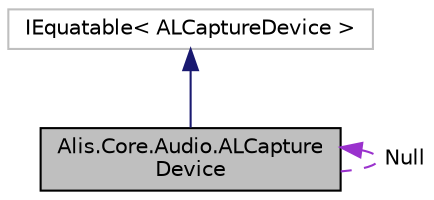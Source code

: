 digraph "Alis.Core.Audio.ALCaptureDevice"
{
 // LATEX_PDF_SIZE
  edge [fontname="Helvetica",fontsize="10",labelfontname="Helvetica",labelfontsize="10"];
  node [fontname="Helvetica",fontsize="10",shape=record];
  Node1 [label="Alis.Core.Audio.ALCapture\lDevice",height=0.2,width=0.4,color="black", fillcolor="grey75", style="filled", fontcolor="black",tooltip="Handle to an OpenAL capture device."];
  Node2 -> Node1 [dir="back",color="midnightblue",fontsize="10",style="solid",fontname="Helvetica"];
  Node2 [label="IEquatable\< ALCaptureDevice \>",height=0.2,width=0.4,color="grey75", fillcolor="white", style="filled",tooltip=" "];
  Node1 -> Node1 [dir="back",color="darkorchid3",fontsize="10",style="dashed",label=" Null" ,fontname="Helvetica"];
}
